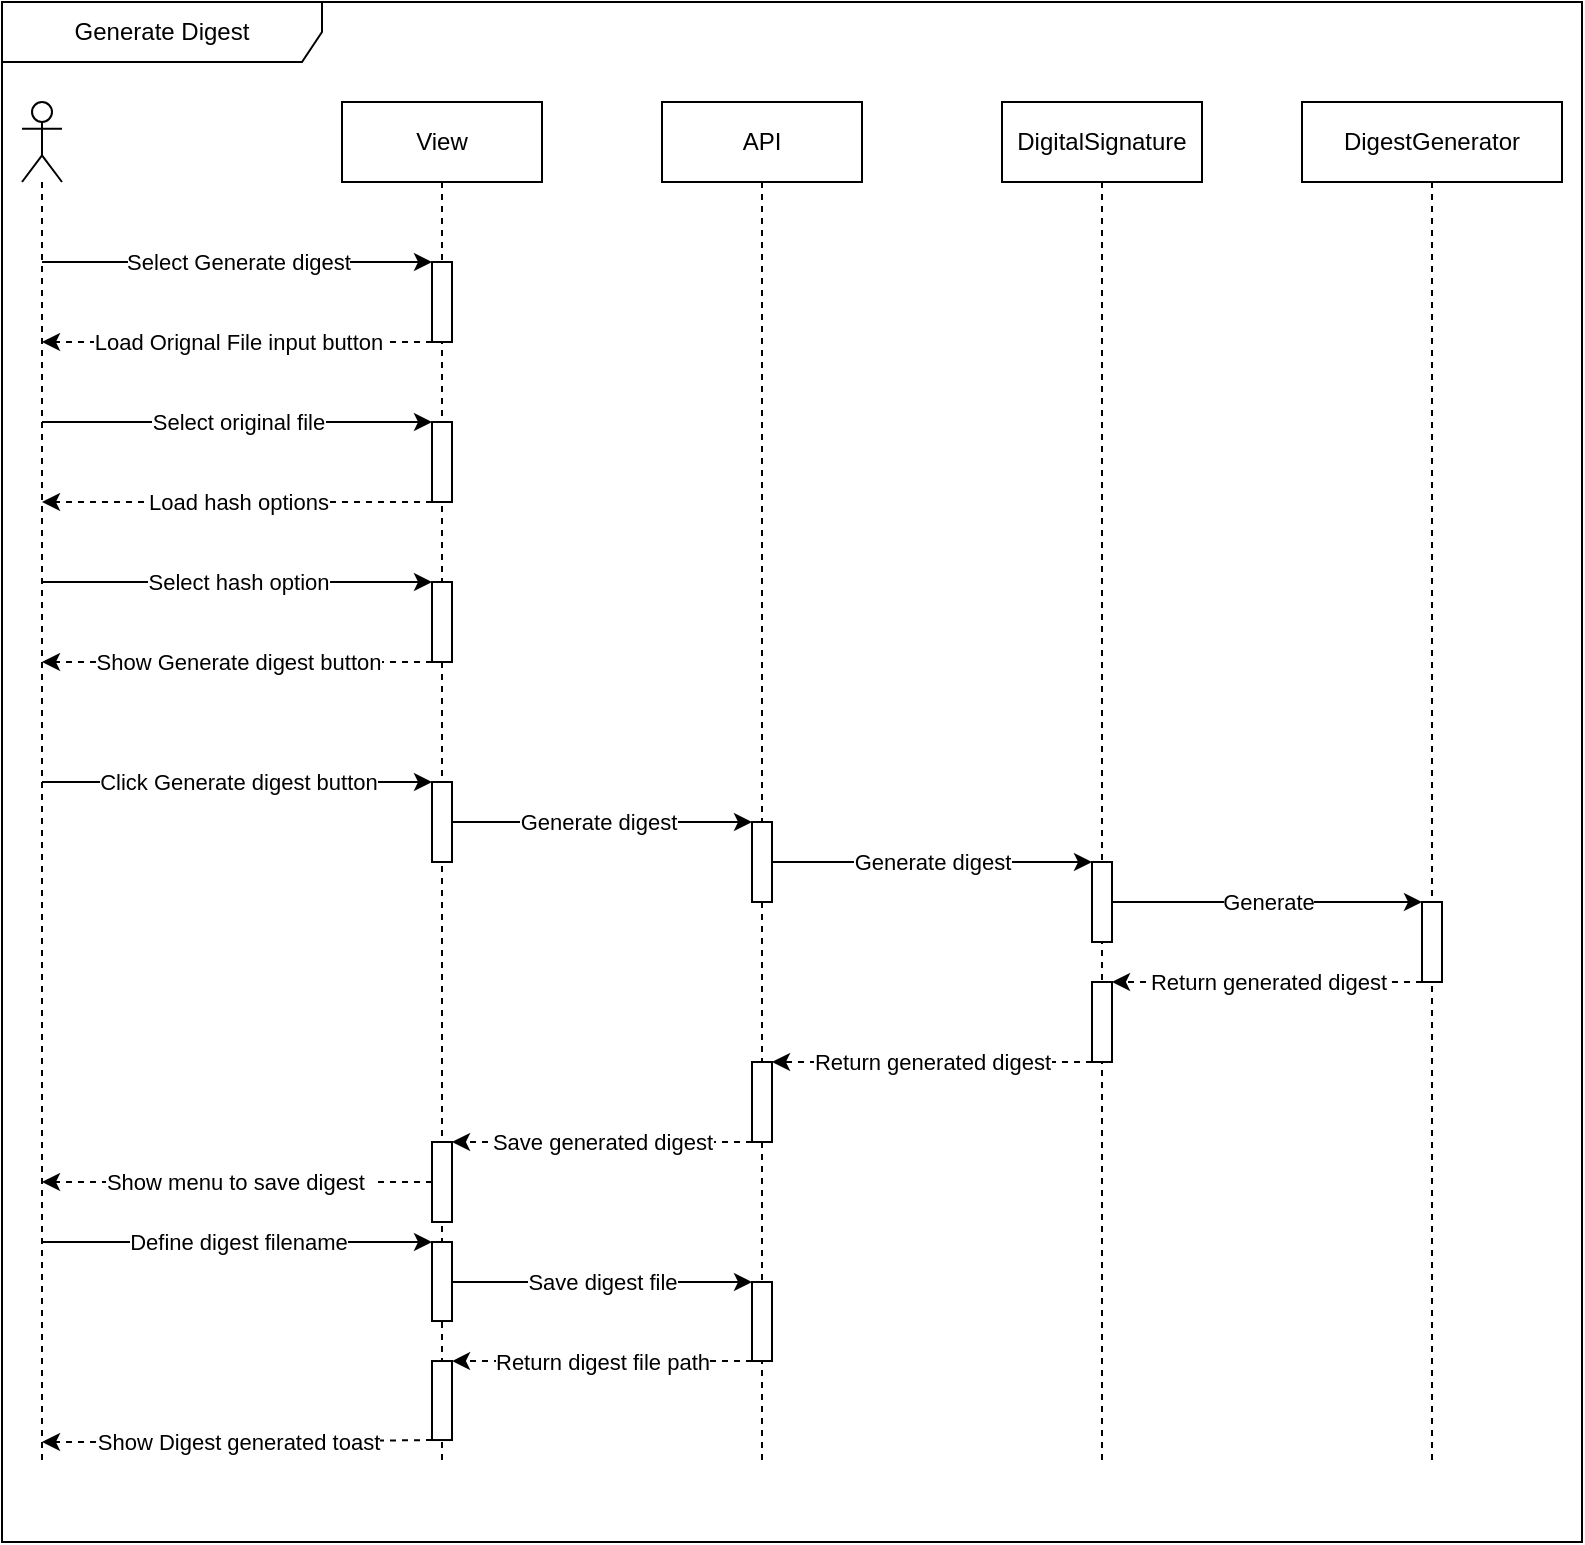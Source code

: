 <mxfile>
    <diagram id="7t8yPBKF7YeHi8YG-IO4" name="Page-1">
        <mxGraphModel dx="525" dy="274" grid="1" gridSize="10" guides="1" tooltips="1" connect="1" arrows="1" fold="1" page="1" pageScale="1" pageWidth="827" pageHeight="1169" math="0" shadow="0">
            <root>
                <mxCell id="0"/>
                <mxCell id="1" parent="0"/>
                <mxCell id="2" value="Generate Digest" style="shape=umlFrame;whiteSpace=wrap;html=1;width=160;height=30;" vertex="1" parent="1">
                    <mxGeometry x="20" y="30" width="790" height="770" as="geometry"/>
                </mxCell>
                <mxCell id="3" value="Select Generate digest" style="edgeStyle=none;html=1;" edge="1" parent="1" source="8" target="24">
                    <mxGeometry relative="1" as="geometry">
                        <mxPoint x="330" y="160" as="targetPoint"/>
                        <Array as="points">
                            <mxPoint x="160" y="160"/>
                        </Array>
                    </mxGeometry>
                </mxCell>
                <mxCell id="4" value="Select original file" style="edgeStyle=none;html=1;" edge="1" parent="1" source="8" target="21">
                    <mxGeometry relative="1" as="geometry">
                        <Array as="points">
                            <mxPoint x="160" y="240"/>
                        </Array>
                    </mxGeometry>
                </mxCell>
                <mxCell id="5" value="Select hash option" style="edgeStyle=none;html=1;" edge="1" parent="1" source="8" target="22">
                    <mxGeometry relative="1" as="geometry">
                        <Array as="points">
                            <mxPoint x="160" y="320"/>
                        </Array>
                    </mxGeometry>
                </mxCell>
                <mxCell id="6" value="Click Generate digest button" style="edgeStyle=none;html=1;" edge="1" parent="1" source="8" target="23">
                    <mxGeometry relative="1" as="geometry"/>
                </mxCell>
                <mxCell id="7" value="Define digest filename" style="edgeStyle=none;html=1;" edge="1" parent="1" source="8" target="26">
                    <mxGeometry relative="1" as="geometry">
                        <Array as="points">
                            <mxPoint x="150" y="650"/>
                        </Array>
                    </mxGeometry>
                </mxCell>
                <mxCell id="8" value="" style="shape=umlLifeline;participant=umlActor;perimeter=lifelinePerimeter;whiteSpace=wrap;html=1;container=1;collapsible=0;recursiveResize=0;verticalAlign=top;spacingTop=36;outlineConnect=0;" vertex="1" parent="1">
                    <mxGeometry x="30" y="80" width="20" height="680" as="geometry"/>
                </mxCell>
                <mxCell id="9" value="Load Orignal File input button" style="edgeStyle=none;html=1;dashed=1;" edge="1" parent="1" source="24" target="8">
                    <mxGeometry relative="1" as="geometry">
                        <Array as="points">
                            <mxPoint x="150" y="200"/>
                        </Array>
                    </mxGeometry>
                </mxCell>
                <mxCell id="10" value="Load hash options" style="edgeStyle=none;html=1;dashed=1;" edge="1" parent="1" source="21" target="8">
                    <mxGeometry relative="1" as="geometry">
                        <Array as="points">
                            <mxPoint x="160" y="280"/>
                        </Array>
                    </mxGeometry>
                </mxCell>
                <mxCell id="11" value="Show Generate digest button" style="edgeStyle=none;html=1;dashed=1;" edge="1" parent="1" source="22" target="8">
                    <mxGeometry relative="1" as="geometry">
                        <Array as="points">
                            <mxPoint x="160" y="360"/>
                        </Array>
                    </mxGeometry>
                </mxCell>
                <mxCell id="12" value="Generate digest" style="edgeStyle=none;html=1;" edge="1" parent="1" source="20" target="28">
                    <mxGeometry relative="1" as="geometry">
                        <Array as="points"/>
                    </mxGeometry>
                </mxCell>
                <mxCell id="13" value="Generate digest" style="edgeStyle=none;html=1;" edge="1" parent="1" source="28" target="33">
                    <mxGeometry relative="1" as="geometry">
                        <mxPoint x="510" y="325" as="targetPoint"/>
                        <Array as="points"/>
                    </mxGeometry>
                </mxCell>
                <mxCell id="14" value="Generate" style="edgeStyle=none;html=1;" edge="1" parent="1" source="33" target="36">
                    <mxGeometry relative="1" as="geometry"/>
                </mxCell>
                <mxCell id="15" value="Return generated digest" style="edgeStyle=none;html=1;dashed=1;" edge="1" parent="1" source="36" target="34">
                    <mxGeometry relative="1" as="geometry">
                        <Array as="points"/>
                    </mxGeometry>
                </mxCell>
                <mxCell id="16" value="Return generated digest" style="edgeStyle=none;html=1;dashed=1;" edge="1" parent="1" source="34" target="29">
                    <mxGeometry relative="1" as="geometry"/>
                </mxCell>
                <mxCell id="17" value="Save generated digest" style="edgeStyle=none;html=1;dashed=1;" edge="1" parent="1" source="29" target="25">
                    <mxGeometry relative="1" as="geometry"/>
                </mxCell>
                <mxCell id="18" value="Show menu to save digest&amp;nbsp;" style="edgeStyle=none;html=1;dashed=1;" edge="1" parent="1" source="25" target="8">
                    <mxGeometry relative="1" as="geometry">
                        <Array as="points">
                            <mxPoint x="140" y="620"/>
                        </Array>
                    </mxGeometry>
                </mxCell>
                <mxCell id="19" value="Save digest file" style="edgeStyle=none;html=1;" edge="1" parent="1" source="26" target="31">
                    <mxGeometry relative="1" as="geometry"/>
                </mxCell>
                <mxCell id="20" value="View" style="shape=umlLifeline;perimeter=lifelinePerimeter;whiteSpace=wrap;html=1;container=1;collapsible=0;recursiveResize=0;outlineConnect=0;fillColor=none;" vertex="1" parent="1">
                    <mxGeometry x="190" y="80" width="100" height="680" as="geometry"/>
                </mxCell>
                <mxCell id="21" value="" style="html=1;points=[];perimeter=orthogonalPerimeter;" vertex="1" parent="1">
                    <mxGeometry x="235" y="240" width="10" height="40" as="geometry"/>
                </mxCell>
                <mxCell id="22" value="" style="html=1;points=[];perimeter=orthogonalPerimeter;" vertex="1" parent="1">
                    <mxGeometry x="235" y="320" width="10" height="40" as="geometry"/>
                </mxCell>
                <mxCell id="23" value="" style="html=1;points=[];perimeter=orthogonalPerimeter;" vertex="1" parent="1">
                    <mxGeometry x="235" y="420" width="10" height="40" as="geometry"/>
                </mxCell>
                <mxCell id="24" value="" style="html=1;points=[];perimeter=orthogonalPerimeter;" vertex="1" parent="1">
                    <mxGeometry x="235" y="160" width="10" height="40" as="geometry"/>
                </mxCell>
                <mxCell id="25" value="" style="html=1;points=[];perimeter=orthogonalPerimeter;" vertex="1" parent="1">
                    <mxGeometry x="235" y="600" width="10" height="40" as="geometry"/>
                </mxCell>
                <mxCell id="26" value="" style="html=1;points=[];perimeter=orthogonalPerimeter;" vertex="1" parent="1">
                    <mxGeometry x="235" y="650.004" width="10" height="39.506" as="geometry"/>
                </mxCell>
                <mxCell id="27" value="API" style="shape=umlLifeline;perimeter=lifelinePerimeter;whiteSpace=wrap;html=1;container=1;collapsible=0;recursiveResize=0;outlineConnect=0;fillColor=none;" vertex="1" parent="1">
                    <mxGeometry x="350" y="80" width="100" height="680" as="geometry"/>
                </mxCell>
                <mxCell id="28" value="" style="html=1;points=[];perimeter=orthogonalPerimeter;" vertex="1" parent="1">
                    <mxGeometry x="395" y="440" width="10" height="40" as="geometry"/>
                </mxCell>
                <mxCell id="29" value="" style="html=1;points=[];perimeter=orthogonalPerimeter;" vertex="1" parent="1">
                    <mxGeometry x="395" y="560" width="10" height="40" as="geometry"/>
                </mxCell>
                <mxCell id="30" value="Return digest file path" style="edgeStyle=none;html=1;dashed=1;" edge="1" parent="1" source="31" target="38">
                    <mxGeometry relative="1" as="geometry"/>
                </mxCell>
                <mxCell id="31" value="" style="html=1;points=[];perimeter=orthogonalPerimeter;" vertex="1" parent="1">
                    <mxGeometry x="395" y="670.004" width="10" height="39.506" as="geometry"/>
                </mxCell>
                <mxCell id="32" value="DigitalSignature" style="shape=umlLifeline;perimeter=lifelinePerimeter;whiteSpace=wrap;html=1;container=1;collapsible=0;recursiveResize=0;outlineConnect=0;fillColor=none;" vertex="1" parent="1">
                    <mxGeometry x="520" y="80" width="100" height="680" as="geometry"/>
                </mxCell>
                <mxCell id="33" value="" style="html=1;points=[];perimeter=orthogonalPerimeter;" vertex="1" parent="1">
                    <mxGeometry x="565" y="460" width="10" height="40" as="geometry"/>
                </mxCell>
                <mxCell id="34" value="" style="html=1;points=[];perimeter=orthogonalPerimeter;" vertex="1" parent="1">
                    <mxGeometry x="565" y="520" width="10" height="40" as="geometry"/>
                </mxCell>
                <mxCell id="35" value="DigestGenerator" style="shape=umlLifeline;perimeter=lifelinePerimeter;whiteSpace=wrap;html=1;container=1;collapsible=0;recursiveResize=0;outlineConnect=0;fillColor=none;" vertex="1" parent="1">
                    <mxGeometry x="670" y="80" width="130" height="680" as="geometry"/>
                </mxCell>
                <mxCell id="36" value="" style="html=1;points=[];perimeter=orthogonalPerimeter;" vertex="1" parent="1">
                    <mxGeometry x="730" y="480" width="10" height="40" as="geometry"/>
                </mxCell>
                <mxCell id="37" value="Show Digest generated toast" style="edgeStyle=none;html=1;dashed=1;" edge="1" parent="1" source="38" target="8">
                    <mxGeometry relative="1" as="geometry">
                        <Array as="points">
                            <mxPoint x="140" y="750"/>
                        </Array>
                    </mxGeometry>
                </mxCell>
                <mxCell id="38" value="" style="html=1;points=[];perimeter=orthogonalPerimeter;" vertex="1" parent="1">
                    <mxGeometry x="235" y="709.514" width="10" height="39.506" as="geometry"/>
                </mxCell>
            </root>
        </mxGraphModel>
    </diagram>
</mxfile>